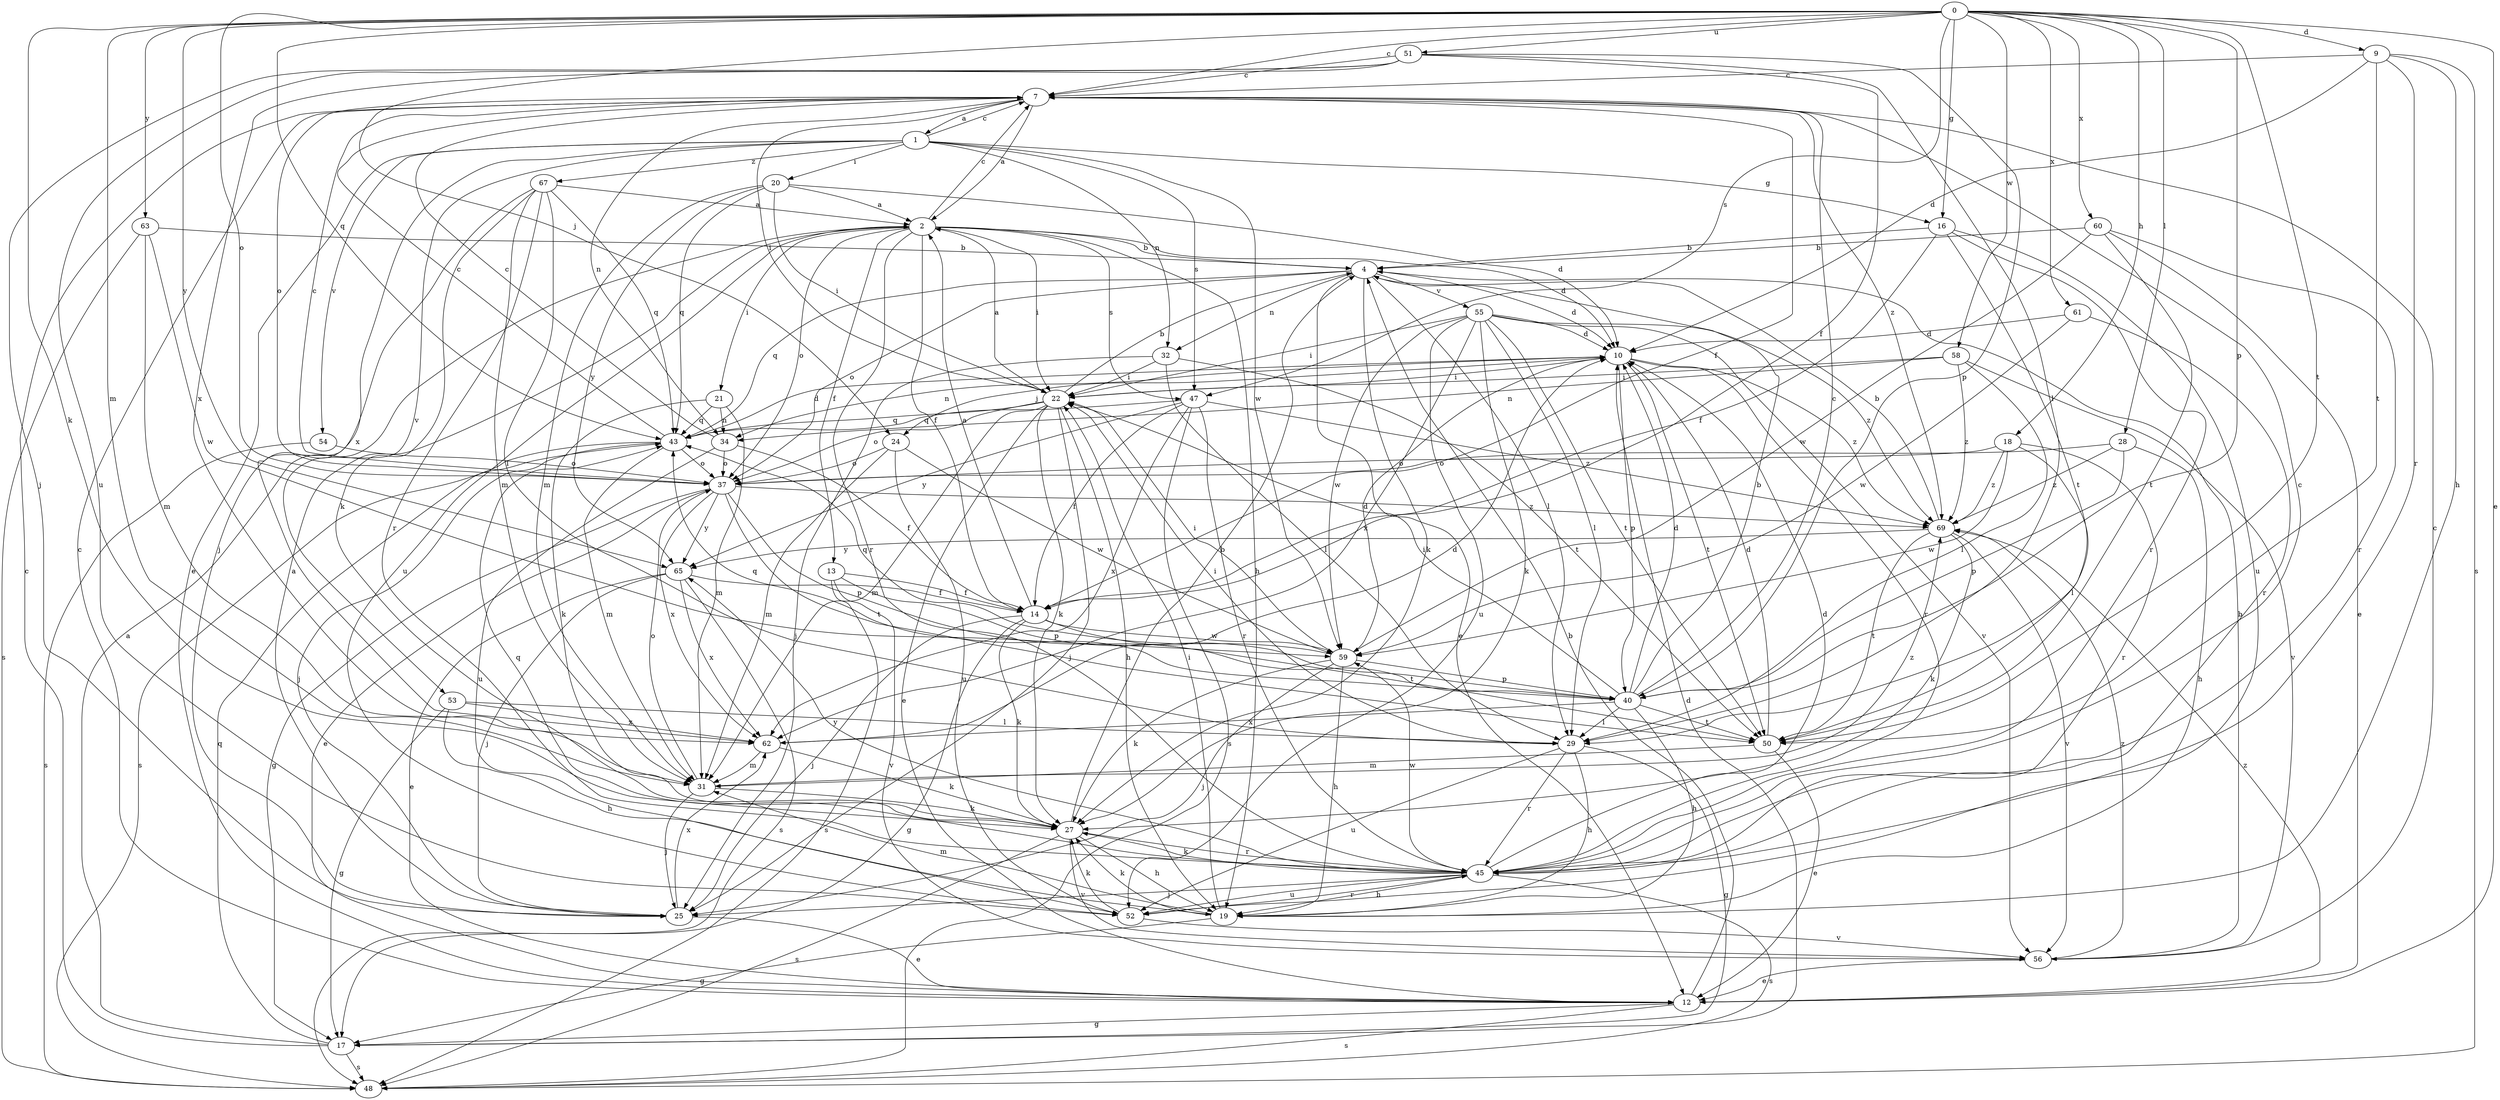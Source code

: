 strict digraph  {
0;
1;
2;
4;
7;
9;
10;
12;
13;
14;
16;
17;
18;
19;
20;
21;
22;
24;
25;
27;
28;
29;
31;
32;
34;
37;
40;
43;
45;
47;
48;
50;
51;
52;
53;
54;
55;
56;
58;
59;
60;
61;
62;
63;
65;
67;
69;
0 -> 7  [label=c];
0 -> 9  [label=d];
0 -> 12  [label=e];
0 -> 16  [label=g];
0 -> 18  [label=h];
0 -> 24  [label=j];
0 -> 27  [label=k];
0 -> 28  [label=l];
0 -> 31  [label=m];
0 -> 37  [label=o];
0 -> 40  [label=p];
0 -> 43  [label=q];
0 -> 47  [label=s];
0 -> 50  [label=t];
0 -> 51  [label=u];
0 -> 58  [label=w];
0 -> 60  [label=x];
0 -> 61  [label=x];
0 -> 63  [label=y];
0 -> 65  [label=y];
1 -> 7  [label=c];
1 -> 12  [label=e];
1 -> 16  [label=g];
1 -> 20  [label=i];
1 -> 32  [label=n];
1 -> 47  [label=s];
1 -> 53  [label=v];
1 -> 54  [label=v];
1 -> 59  [label=w];
1 -> 62  [label=x];
1 -> 67  [label=z];
2 -> 4  [label=b];
2 -> 7  [label=c];
2 -> 10  [label=d];
2 -> 13  [label=f];
2 -> 14  [label=f];
2 -> 19  [label=h];
2 -> 21  [label=i];
2 -> 22  [label=i];
2 -> 37  [label=o];
2 -> 45  [label=r];
2 -> 47  [label=s];
2 -> 52  [label=u];
4 -> 10  [label=d];
4 -> 12  [label=e];
4 -> 27  [label=k];
4 -> 29  [label=l];
4 -> 32  [label=n];
4 -> 37  [label=o];
4 -> 43  [label=q];
4 -> 55  [label=v];
7 -> 1  [label=a];
7 -> 2  [label=a];
7 -> 14  [label=f];
7 -> 22  [label=i];
7 -> 34  [label=n];
7 -> 37  [label=o];
7 -> 69  [label=z];
9 -> 7  [label=c];
9 -> 10  [label=d];
9 -> 19  [label=h];
9 -> 45  [label=r];
9 -> 48  [label=s];
9 -> 50  [label=t];
10 -> 22  [label=i];
10 -> 24  [label=j];
10 -> 34  [label=n];
10 -> 40  [label=p];
10 -> 45  [label=r];
10 -> 50  [label=t];
10 -> 69  [label=z];
12 -> 4  [label=b];
12 -> 7  [label=c];
12 -> 17  [label=g];
12 -> 48  [label=s];
12 -> 69  [label=z];
13 -> 14  [label=f];
13 -> 40  [label=p];
13 -> 48  [label=s];
13 -> 56  [label=v];
14 -> 2  [label=a];
14 -> 17  [label=g];
14 -> 25  [label=j];
14 -> 27  [label=k];
14 -> 50  [label=t];
14 -> 59  [label=w];
16 -> 4  [label=b];
16 -> 14  [label=f];
16 -> 45  [label=r];
16 -> 50  [label=t];
16 -> 52  [label=u];
17 -> 2  [label=a];
17 -> 7  [label=c];
17 -> 10  [label=d];
17 -> 43  [label=q];
17 -> 48  [label=s];
18 -> 29  [label=l];
18 -> 37  [label=o];
18 -> 45  [label=r];
18 -> 59  [label=w];
18 -> 69  [label=z];
19 -> 17  [label=g];
19 -> 22  [label=i];
19 -> 27  [label=k];
19 -> 31  [label=m];
20 -> 2  [label=a];
20 -> 10  [label=d];
20 -> 22  [label=i];
20 -> 31  [label=m];
20 -> 43  [label=q];
20 -> 65  [label=y];
21 -> 27  [label=k];
21 -> 31  [label=m];
21 -> 34  [label=n];
21 -> 43  [label=q];
22 -> 2  [label=a];
22 -> 4  [label=b];
22 -> 12  [label=e];
22 -> 19  [label=h];
22 -> 25  [label=j];
22 -> 27  [label=k];
22 -> 31  [label=m];
22 -> 37  [label=o];
22 -> 43  [label=q];
24 -> 31  [label=m];
24 -> 37  [label=o];
24 -> 52  [label=u];
24 -> 59  [label=w];
25 -> 2  [label=a];
25 -> 12  [label=e];
25 -> 62  [label=x];
27 -> 4  [label=b];
27 -> 19  [label=h];
27 -> 45  [label=r];
27 -> 48  [label=s];
27 -> 56  [label=v];
28 -> 19  [label=h];
28 -> 37  [label=o];
28 -> 40  [label=p];
28 -> 69  [label=z];
29 -> 17  [label=g];
29 -> 19  [label=h];
29 -> 22  [label=i];
29 -> 45  [label=r];
29 -> 52  [label=u];
31 -> 25  [label=j];
31 -> 27  [label=k];
31 -> 37  [label=o];
31 -> 69  [label=z];
32 -> 22  [label=i];
32 -> 25  [label=j];
32 -> 29  [label=l];
32 -> 50  [label=t];
34 -> 7  [label=c];
34 -> 14  [label=f];
34 -> 37  [label=o];
34 -> 52  [label=u];
37 -> 7  [label=c];
37 -> 12  [label=e];
37 -> 17  [label=g];
37 -> 40  [label=p];
37 -> 50  [label=t];
37 -> 62  [label=x];
37 -> 65  [label=y];
37 -> 69  [label=z];
40 -> 4  [label=b];
40 -> 7  [label=c];
40 -> 10  [label=d];
40 -> 19  [label=h];
40 -> 22  [label=i];
40 -> 29  [label=l];
40 -> 43  [label=q];
40 -> 50  [label=t];
40 -> 62  [label=x];
43 -> 7  [label=c];
43 -> 10  [label=d];
43 -> 25  [label=j];
43 -> 31  [label=m];
43 -> 37  [label=o];
43 -> 48  [label=s];
45 -> 7  [label=c];
45 -> 10  [label=d];
45 -> 19  [label=h];
45 -> 25  [label=j];
45 -> 27  [label=k];
45 -> 43  [label=q];
45 -> 48  [label=s];
45 -> 52  [label=u];
45 -> 59  [label=w];
45 -> 65  [label=y];
47 -> 14  [label=f];
47 -> 43  [label=q];
47 -> 45  [label=r];
47 -> 48  [label=s];
47 -> 62  [label=x];
47 -> 65  [label=y];
47 -> 69  [label=z];
50 -> 10  [label=d];
50 -> 12  [label=e];
50 -> 31  [label=m];
51 -> 7  [label=c];
51 -> 14  [label=f];
51 -> 25  [label=j];
51 -> 29  [label=l];
51 -> 40  [label=p];
51 -> 52  [label=u];
51 -> 62  [label=x];
52 -> 27  [label=k];
52 -> 45  [label=r];
52 -> 56  [label=v];
53 -> 17  [label=g];
53 -> 19  [label=h];
53 -> 29  [label=l];
53 -> 62  [label=x];
54 -> 37  [label=o];
54 -> 48  [label=s];
55 -> 10  [label=d];
55 -> 22  [label=i];
55 -> 27  [label=k];
55 -> 29  [label=l];
55 -> 50  [label=t];
55 -> 52  [label=u];
55 -> 56  [label=v];
55 -> 59  [label=w];
55 -> 62  [label=x];
55 -> 69  [label=z];
56 -> 4  [label=b];
56 -> 7  [label=c];
56 -> 12  [label=e];
56 -> 69  [label=z];
58 -> 22  [label=i];
58 -> 29  [label=l];
58 -> 34  [label=n];
58 -> 56  [label=v];
58 -> 69  [label=z];
59 -> 10  [label=d];
59 -> 19  [label=h];
59 -> 22  [label=i];
59 -> 25  [label=j];
59 -> 27  [label=k];
59 -> 40  [label=p];
59 -> 43  [label=q];
60 -> 4  [label=b];
60 -> 12  [label=e];
60 -> 45  [label=r];
60 -> 50  [label=t];
60 -> 59  [label=w];
61 -> 10  [label=d];
61 -> 45  [label=r];
61 -> 59  [label=w];
62 -> 10  [label=d];
62 -> 27  [label=k];
62 -> 31  [label=m];
63 -> 4  [label=b];
63 -> 31  [label=m];
63 -> 48  [label=s];
63 -> 59  [label=w];
65 -> 12  [label=e];
65 -> 14  [label=f];
65 -> 25  [label=j];
65 -> 48  [label=s];
65 -> 62  [label=x];
67 -> 2  [label=a];
67 -> 25  [label=j];
67 -> 27  [label=k];
67 -> 29  [label=l];
67 -> 31  [label=m];
67 -> 43  [label=q];
67 -> 45  [label=r];
69 -> 4  [label=b];
69 -> 27  [label=k];
69 -> 50  [label=t];
69 -> 56  [label=v];
69 -> 65  [label=y];
}
